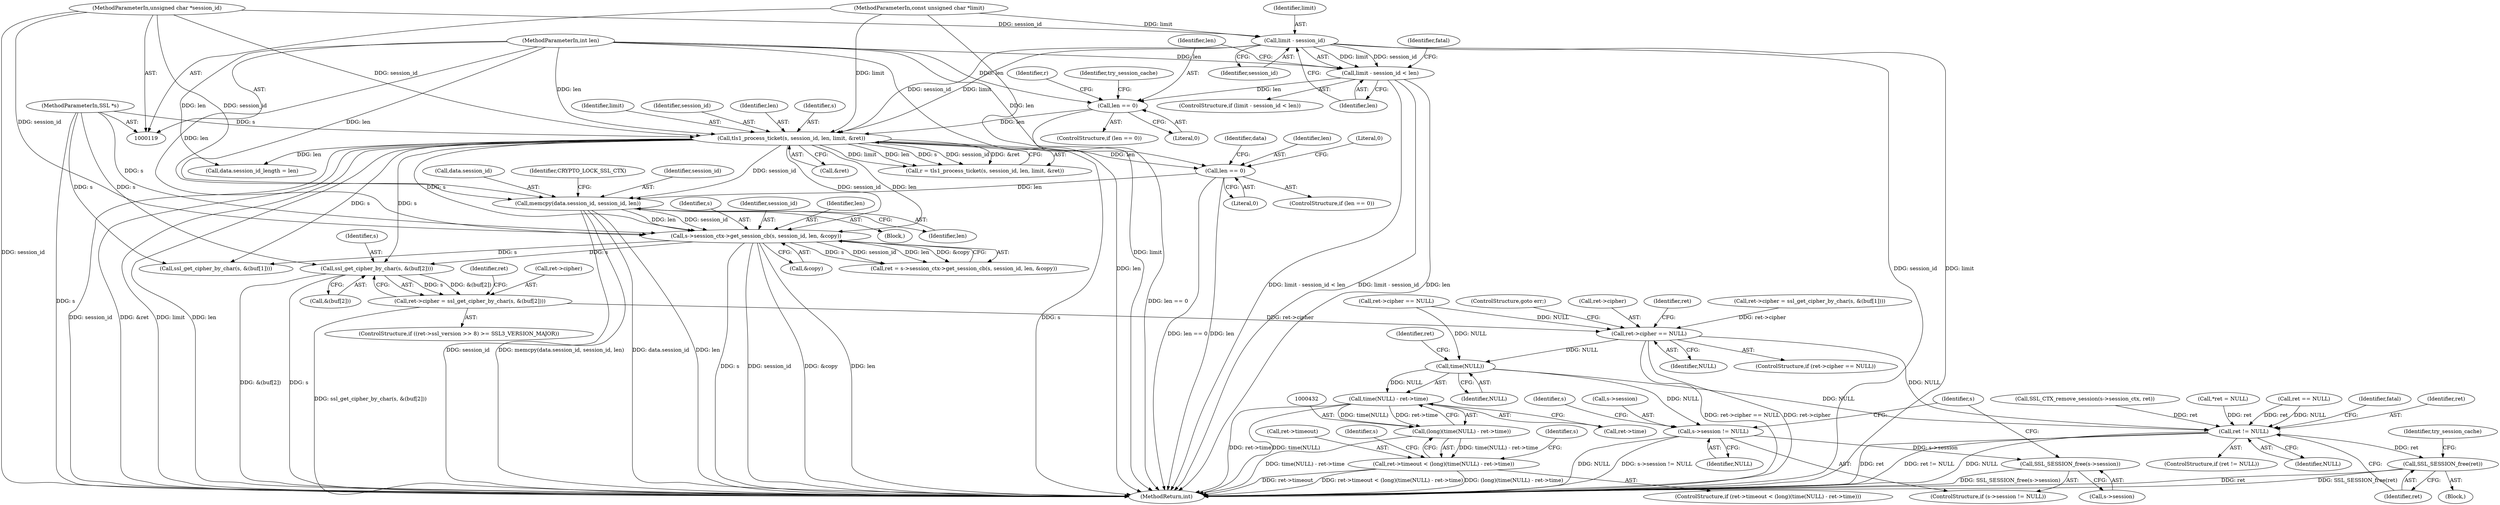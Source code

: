 digraph "0_openssl_a004e72b95835136d3f1ea90517f706c24c03da7_0@array" {
"1000402" [label="(Call,ssl_get_cipher_by_char(s, &(buf[2])))"];
"1000158" [label="(Call,tls1_process_ticket(s, session_id, len, limit, &ret))"];
"1000120" [label="(MethodParameterIn,SSL *s)"];
"1000140" [label="(Call,limit - session_id)"];
"1000123" [label="(MethodParameterIn,const unsigned char *limit)"];
"1000121" [label="(MethodParameterIn,unsigned char *session_id)"];
"1000150" [label="(Call,len == 0)"];
"1000139" [label="(Call,limit - session_id < len)"];
"1000122" [label="(MethodParameterIn,int len)"];
"1000285" [label="(Call,s->session_ctx->get_session_cb(s, session_id, len, &copy))"];
"1000219" [label="(Call,memcpy(data.session_id, session_id, len))"];
"1000214" [label="(Call,len == 0)"];
"1000398" [label="(Call,ret->cipher = ssl_get_cipher_by_char(s, &(buf[2])))"];
"1000420" [label="(Call,ret->cipher == NULL)"];
"1000434" [label="(Call,time(NULL))"];
"1000433" [label="(Call,time(NULL) - ret->time)"];
"1000431" [label="(Call,(long)(time(NULL) - ret->time))"];
"1000427" [label="(Call,ret->timeout < (long)(time(NULL) - ret->time))"];
"1000466" [label="(Call,s->session != NULL)"];
"1000471" [label="(Call,SSL_SESSION_free(s->session))"];
"1000493" [label="(Call,ret != NULL)"];
"1000497" [label="(Call,SSL_SESSION_free(ret))"];
"1000509" [label="(Identifier,fatal)"];
"1000140" [label="(Call,limit - session_id)"];
"1000424" [label="(Identifier,NULL)"];
"1000403" [label="(Identifier,s)"];
"1000139" [label="(Call,limit - session_id < len)"];
"1000142" [label="(Identifier,session_id)"];
"1000213" [label="(ControlStructure,if (len == 0))"];
"1000492" [label="(ControlStructure,if (ret != NULL))"];
"1000437" [label="(Identifier,ret)"];
"1000121" [label="(MethodParameterIn,unsigned char *session_id)"];
"1000220" [label="(Call,data.session_id)"];
"1000151" [label="(Identifier,len)"];
"1000122" [label="(MethodParameterIn,int len)"];
"1000413" [label="(Call,ssl_get_cipher_by_char(s, &(buf[1])))"];
"1000470" [label="(Identifier,NULL)"];
"1000224" [label="(Identifier,len)"];
"1000477" [label="(Identifier,s)"];
"1000163" [label="(Call,&ret)"];
"1000162" [label="(Identifier,limit)"];
"1000221" [label="(Identifier,data)"];
"1000370" [label="(Call,ret->cipher == NULL)"];
"1000208" [label="(Call,data.session_id_length = len)"];
"1000141" [label="(Identifier,limit)"];
"1000226" [label="(Identifier,CRYPTO_LOCK_SSL_CTX)"];
"1000498" [label="(Identifier,ret)"];
"1000143" [label="(Identifier,len)"];
"1000516" [label="(MethodReturn,int)"];
"1000285" [label="(Call,s->session_ctx->get_session_cb(s, session_id, len, &copy))"];
"1000426" [label="(ControlStructure,if (ret->timeout < (long)(time(NULL) - ret->time)))"];
"1000435" [label="(Identifier,NULL)"];
"1000472" [label="(Call,s->session)"];
"1000223" [label="(Identifier,session_id)"];
"1000215" [label="(Identifier,len)"];
"1000433" [label="(Call,time(NULL) - ret->time)"];
"1000431" [label="(Call,(long)(time(NULL) - ret->time))"];
"1000422" [label="(Identifier,ret)"];
"1000501" [label="(Identifier,try_session_cache)"];
"1000149" [label="(ControlStructure,if (len == 0))"];
"1000286" [label="(Identifier,s)"];
"1000465" [label="(ControlStructure,if (s->session != NULL))"];
"1000160" [label="(Identifier,session_id)"];
"1000158" [label="(Call,tls1_process_ticket(s, session_id, len, limit, &ret))"];
"1000494" [label="(Identifier,ret)"];
"1000219" [label="(Call,memcpy(data.session_id, session_id, len))"];
"1000429" [label="(Identifier,ret)"];
"1000497" [label="(Call,SSL_SESSION_free(ret))"];
"1000428" [label="(Call,ret->timeout)"];
"1000493" [label="(Call,ret != NULL)"];
"1000161" [label="(Identifier,len)"];
"1000466" [label="(Call,s->session != NULL)"];
"1000159" [label="(Identifier,s)"];
"1000496" [label="(Block,)"];
"1000390" [label="(ControlStructure,if ((ret->ssl_version >> 8) >= SSL3_VERSION_MAJOR))"];
"1000399" [label="(Call,ret->cipher)"];
"1000473" [label="(Identifier,s)"];
"1000451" [label="(Call,SSL_CTX_remove_session(s->session_ctx, ret))"];
"1000138" [label="(ControlStructure,if (limit - session_id < len))"];
"1000283" [label="(Call,ret = s->session_ctx->get_session_cb(s, session_id, len, &copy))"];
"1000152" [label="(Literal,0)"];
"1000146" [label="(Identifier,fatal)"];
"1000409" [label="(Call,ret->cipher = ssl_get_cipher_by_char(s, &(buf[1])))"];
"1000427" [label="(Call,ret->timeout < (long)(time(NULL) - ret->time))"];
"1000436" [label="(Call,ret->time)"];
"1000156" [label="(Call,r = tls1_process_ticket(s, session_id, len, limit, &ret))"];
"1000289" [label="(Call,&copy)"];
"1000461" [label="(Identifier,s)"];
"1000199" [label="(Block,)"];
"1000287" [label="(Identifier,session_id)"];
"1000150" [label="(Call,len == 0)"];
"1000157" [label="(Identifier,r)"];
"1000120" [label="(MethodParameterIn,SSL *s)"];
"1000495" [label="(Identifier,NULL)"];
"1000126" [label="(Call,*ret = NULL)"];
"1000324" [label="(Call,ret == NULL)"];
"1000420" [label="(Call,ret->cipher == NULL)"];
"1000218" [label="(Literal,0)"];
"1000467" [label="(Call,s->session)"];
"1000154" [label="(Identifier,try_session_cache)"];
"1000425" [label="(ControlStructure,goto err;)"];
"1000216" [label="(Literal,0)"];
"1000404" [label="(Call,&(buf[2]))"];
"1000288" [label="(Identifier,len)"];
"1000444" [label="(Identifier,s)"];
"1000419" [label="(ControlStructure,if (ret->cipher == NULL))"];
"1000471" [label="(Call,SSL_SESSION_free(s->session))"];
"1000434" [label="(Call,time(NULL))"];
"1000402" [label="(Call,ssl_get_cipher_by_char(s, &(buf[2])))"];
"1000421" [label="(Call,ret->cipher)"];
"1000398" [label="(Call,ret->cipher = ssl_get_cipher_by_char(s, &(buf[2])))"];
"1000214" [label="(Call,len == 0)"];
"1000123" [label="(MethodParameterIn,const unsigned char *limit)"];
"1000402" -> "1000398"  [label="AST: "];
"1000402" -> "1000404"  [label="CFG: "];
"1000403" -> "1000402"  [label="AST: "];
"1000404" -> "1000402"  [label="AST: "];
"1000398" -> "1000402"  [label="CFG: "];
"1000402" -> "1000516"  [label="DDG: &(buf[2])"];
"1000402" -> "1000516"  [label="DDG: s"];
"1000402" -> "1000398"  [label="DDG: s"];
"1000402" -> "1000398"  [label="DDG: &(buf[2])"];
"1000158" -> "1000402"  [label="DDG: s"];
"1000285" -> "1000402"  [label="DDG: s"];
"1000120" -> "1000402"  [label="DDG: s"];
"1000158" -> "1000156"  [label="AST: "];
"1000158" -> "1000163"  [label="CFG: "];
"1000159" -> "1000158"  [label="AST: "];
"1000160" -> "1000158"  [label="AST: "];
"1000161" -> "1000158"  [label="AST: "];
"1000162" -> "1000158"  [label="AST: "];
"1000163" -> "1000158"  [label="AST: "];
"1000156" -> "1000158"  [label="CFG: "];
"1000158" -> "1000516"  [label="DDG: s"];
"1000158" -> "1000516"  [label="DDG: session_id"];
"1000158" -> "1000516"  [label="DDG: &ret"];
"1000158" -> "1000516"  [label="DDG: limit"];
"1000158" -> "1000516"  [label="DDG: len"];
"1000158" -> "1000156"  [label="DDG: limit"];
"1000158" -> "1000156"  [label="DDG: len"];
"1000158" -> "1000156"  [label="DDG: s"];
"1000158" -> "1000156"  [label="DDG: session_id"];
"1000158" -> "1000156"  [label="DDG: &ret"];
"1000120" -> "1000158"  [label="DDG: s"];
"1000140" -> "1000158"  [label="DDG: session_id"];
"1000140" -> "1000158"  [label="DDG: limit"];
"1000121" -> "1000158"  [label="DDG: session_id"];
"1000150" -> "1000158"  [label="DDG: len"];
"1000122" -> "1000158"  [label="DDG: len"];
"1000123" -> "1000158"  [label="DDG: limit"];
"1000158" -> "1000208"  [label="DDG: len"];
"1000158" -> "1000214"  [label="DDG: len"];
"1000158" -> "1000219"  [label="DDG: session_id"];
"1000158" -> "1000285"  [label="DDG: s"];
"1000158" -> "1000285"  [label="DDG: session_id"];
"1000158" -> "1000285"  [label="DDG: len"];
"1000158" -> "1000413"  [label="DDG: s"];
"1000120" -> "1000119"  [label="AST: "];
"1000120" -> "1000516"  [label="DDG: s"];
"1000120" -> "1000285"  [label="DDG: s"];
"1000120" -> "1000413"  [label="DDG: s"];
"1000140" -> "1000139"  [label="AST: "];
"1000140" -> "1000142"  [label="CFG: "];
"1000141" -> "1000140"  [label="AST: "];
"1000142" -> "1000140"  [label="AST: "];
"1000143" -> "1000140"  [label="CFG: "];
"1000140" -> "1000516"  [label="DDG: session_id"];
"1000140" -> "1000516"  [label="DDG: limit"];
"1000140" -> "1000139"  [label="DDG: limit"];
"1000140" -> "1000139"  [label="DDG: session_id"];
"1000123" -> "1000140"  [label="DDG: limit"];
"1000121" -> "1000140"  [label="DDG: session_id"];
"1000123" -> "1000119"  [label="AST: "];
"1000123" -> "1000516"  [label="DDG: limit"];
"1000121" -> "1000119"  [label="AST: "];
"1000121" -> "1000516"  [label="DDG: session_id"];
"1000121" -> "1000219"  [label="DDG: session_id"];
"1000121" -> "1000285"  [label="DDG: session_id"];
"1000150" -> "1000149"  [label="AST: "];
"1000150" -> "1000152"  [label="CFG: "];
"1000151" -> "1000150"  [label="AST: "];
"1000152" -> "1000150"  [label="AST: "];
"1000154" -> "1000150"  [label="CFG: "];
"1000157" -> "1000150"  [label="CFG: "];
"1000150" -> "1000516"  [label="DDG: len == 0"];
"1000139" -> "1000150"  [label="DDG: len"];
"1000122" -> "1000150"  [label="DDG: len"];
"1000139" -> "1000138"  [label="AST: "];
"1000139" -> "1000143"  [label="CFG: "];
"1000143" -> "1000139"  [label="AST: "];
"1000146" -> "1000139"  [label="CFG: "];
"1000151" -> "1000139"  [label="CFG: "];
"1000139" -> "1000516"  [label="DDG: limit - session_id < len"];
"1000139" -> "1000516"  [label="DDG: limit - session_id"];
"1000139" -> "1000516"  [label="DDG: len"];
"1000122" -> "1000139"  [label="DDG: len"];
"1000122" -> "1000119"  [label="AST: "];
"1000122" -> "1000516"  [label="DDG: len"];
"1000122" -> "1000208"  [label="DDG: len"];
"1000122" -> "1000214"  [label="DDG: len"];
"1000122" -> "1000219"  [label="DDG: len"];
"1000122" -> "1000285"  [label="DDG: len"];
"1000285" -> "1000283"  [label="AST: "];
"1000285" -> "1000289"  [label="CFG: "];
"1000286" -> "1000285"  [label="AST: "];
"1000287" -> "1000285"  [label="AST: "];
"1000288" -> "1000285"  [label="AST: "];
"1000289" -> "1000285"  [label="AST: "];
"1000283" -> "1000285"  [label="CFG: "];
"1000285" -> "1000516"  [label="DDG: s"];
"1000285" -> "1000516"  [label="DDG: session_id"];
"1000285" -> "1000516"  [label="DDG: &copy"];
"1000285" -> "1000516"  [label="DDG: len"];
"1000285" -> "1000283"  [label="DDG: s"];
"1000285" -> "1000283"  [label="DDG: session_id"];
"1000285" -> "1000283"  [label="DDG: len"];
"1000285" -> "1000283"  [label="DDG: &copy"];
"1000219" -> "1000285"  [label="DDG: session_id"];
"1000219" -> "1000285"  [label="DDG: len"];
"1000285" -> "1000413"  [label="DDG: s"];
"1000219" -> "1000199"  [label="AST: "];
"1000219" -> "1000224"  [label="CFG: "];
"1000220" -> "1000219"  [label="AST: "];
"1000223" -> "1000219"  [label="AST: "];
"1000224" -> "1000219"  [label="AST: "];
"1000226" -> "1000219"  [label="CFG: "];
"1000219" -> "1000516"  [label="DDG: session_id"];
"1000219" -> "1000516"  [label="DDG: memcpy(data.session_id, session_id, len)"];
"1000219" -> "1000516"  [label="DDG: data.session_id"];
"1000219" -> "1000516"  [label="DDG: len"];
"1000214" -> "1000219"  [label="DDG: len"];
"1000214" -> "1000213"  [label="AST: "];
"1000214" -> "1000216"  [label="CFG: "];
"1000215" -> "1000214"  [label="AST: "];
"1000216" -> "1000214"  [label="AST: "];
"1000218" -> "1000214"  [label="CFG: "];
"1000221" -> "1000214"  [label="CFG: "];
"1000214" -> "1000516"  [label="DDG: len == 0"];
"1000214" -> "1000516"  [label="DDG: len"];
"1000398" -> "1000390"  [label="AST: "];
"1000399" -> "1000398"  [label="AST: "];
"1000422" -> "1000398"  [label="CFG: "];
"1000398" -> "1000516"  [label="DDG: ssl_get_cipher_by_char(s, &(buf[2]))"];
"1000398" -> "1000420"  [label="DDG: ret->cipher"];
"1000420" -> "1000419"  [label="AST: "];
"1000420" -> "1000424"  [label="CFG: "];
"1000421" -> "1000420"  [label="AST: "];
"1000424" -> "1000420"  [label="AST: "];
"1000425" -> "1000420"  [label="CFG: "];
"1000429" -> "1000420"  [label="CFG: "];
"1000420" -> "1000516"  [label="DDG: ret->cipher == NULL"];
"1000420" -> "1000516"  [label="DDG: ret->cipher"];
"1000409" -> "1000420"  [label="DDG: ret->cipher"];
"1000370" -> "1000420"  [label="DDG: NULL"];
"1000420" -> "1000434"  [label="DDG: NULL"];
"1000420" -> "1000493"  [label="DDG: NULL"];
"1000434" -> "1000433"  [label="AST: "];
"1000434" -> "1000435"  [label="CFG: "];
"1000435" -> "1000434"  [label="AST: "];
"1000437" -> "1000434"  [label="CFG: "];
"1000434" -> "1000433"  [label="DDG: NULL"];
"1000370" -> "1000434"  [label="DDG: NULL"];
"1000434" -> "1000466"  [label="DDG: NULL"];
"1000434" -> "1000493"  [label="DDG: NULL"];
"1000433" -> "1000431"  [label="AST: "];
"1000433" -> "1000436"  [label="CFG: "];
"1000436" -> "1000433"  [label="AST: "];
"1000431" -> "1000433"  [label="CFG: "];
"1000433" -> "1000516"  [label="DDG: ret->time"];
"1000433" -> "1000516"  [label="DDG: time(NULL)"];
"1000433" -> "1000431"  [label="DDG: time(NULL)"];
"1000433" -> "1000431"  [label="DDG: ret->time"];
"1000431" -> "1000427"  [label="AST: "];
"1000432" -> "1000431"  [label="AST: "];
"1000427" -> "1000431"  [label="CFG: "];
"1000431" -> "1000516"  [label="DDG: time(NULL) - ret->time"];
"1000431" -> "1000427"  [label="DDG: time(NULL) - ret->time"];
"1000427" -> "1000426"  [label="AST: "];
"1000428" -> "1000427"  [label="AST: "];
"1000444" -> "1000427"  [label="CFG: "];
"1000461" -> "1000427"  [label="CFG: "];
"1000427" -> "1000516"  [label="DDG: ret->timeout"];
"1000427" -> "1000516"  [label="DDG: ret->timeout < (long)(time(NULL) - ret->time)"];
"1000427" -> "1000516"  [label="DDG: (long)(time(NULL) - ret->time)"];
"1000466" -> "1000465"  [label="AST: "];
"1000466" -> "1000470"  [label="CFG: "];
"1000467" -> "1000466"  [label="AST: "];
"1000470" -> "1000466"  [label="AST: "];
"1000473" -> "1000466"  [label="CFG: "];
"1000477" -> "1000466"  [label="CFG: "];
"1000466" -> "1000516"  [label="DDG: NULL"];
"1000466" -> "1000516"  [label="DDG: s->session != NULL"];
"1000466" -> "1000471"  [label="DDG: s->session"];
"1000471" -> "1000465"  [label="AST: "];
"1000471" -> "1000472"  [label="CFG: "];
"1000472" -> "1000471"  [label="AST: "];
"1000477" -> "1000471"  [label="CFG: "];
"1000471" -> "1000516"  [label="DDG: SSL_SESSION_free(s->session)"];
"1000493" -> "1000492"  [label="AST: "];
"1000493" -> "1000495"  [label="CFG: "];
"1000494" -> "1000493"  [label="AST: "];
"1000495" -> "1000493"  [label="AST: "];
"1000498" -> "1000493"  [label="CFG: "];
"1000509" -> "1000493"  [label="CFG: "];
"1000493" -> "1000516"  [label="DDG: ret"];
"1000493" -> "1000516"  [label="DDG: ret != NULL"];
"1000493" -> "1000516"  [label="DDG: NULL"];
"1000451" -> "1000493"  [label="DDG: ret"];
"1000126" -> "1000493"  [label="DDG: ret"];
"1000324" -> "1000493"  [label="DDG: ret"];
"1000324" -> "1000493"  [label="DDG: NULL"];
"1000493" -> "1000497"  [label="DDG: ret"];
"1000497" -> "1000496"  [label="AST: "];
"1000497" -> "1000498"  [label="CFG: "];
"1000498" -> "1000497"  [label="AST: "];
"1000501" -> "1000497"  [label="CFG: "];
"1000497" -> "1000516"  [label="DDG: ret"];
"1000497" -> "1000516"  [label="DDG: SSL_SESSION_free(ret)"];
}
